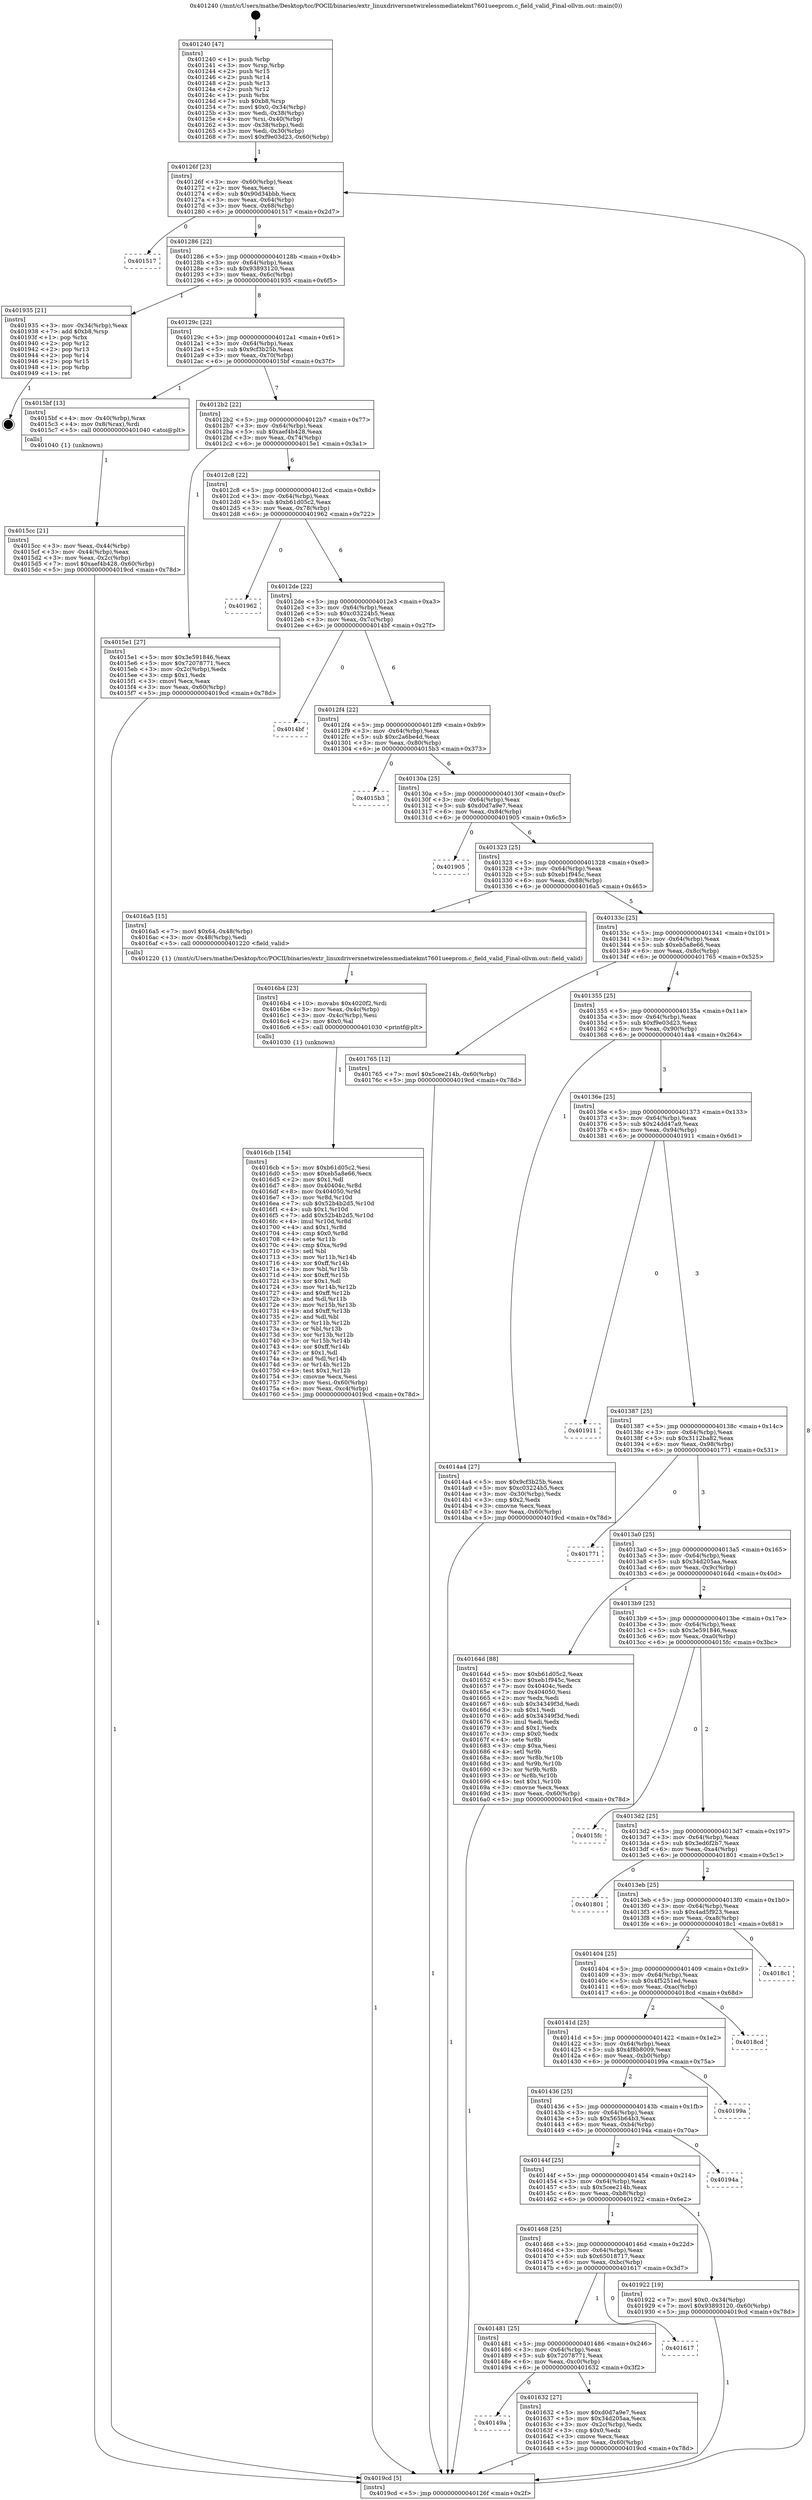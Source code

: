 digraph "0x401240" {
  label = "0x401240 (/mnt/c/Users/mathe/Desktop/tcc/POCII/binaries/extr_linuxdriversnetwirelessmediatekmt7601ueeprom.c_field_valid_Final-ollvm.out::main(0))"
  labelloc = "t"
  node[shape=record]

  Entry [label="",width=0.3,height=0.3,shape=circle,fillcolor=black,style=filled]
  "0x40126f" [label="{
     0x40126f [23]\l
     | [instrs]\l
     &nbsp;&nbsp;0x40126f \<+3\>: mov -0x60(%rbp),%eax\l
     &nbsp;&nbsp;0x401272 \<+2\>: mov %eax,%ecx\l
     &nbsp;&nbsp;0x401274 \<+6\>: sub $0x90d34bbb,%ecx\l
     &nbsp;&nbsp;0x40127a \<+3\>: mov %eax,-0x64(%rbp)\l
     &nbsp;&nbsp;0x40127d \<+3\>: mov %ecx,-0x68(%rbp)\l
     &nbsp;&nbsp;0x401280 \<+6\>: je 0000000000401517 \<main+0x2d7\>\l
  }"]
  "0x401517" [label="{
     0x401517\l
  }", style=dashed]
  "0x401286" [label="{
     0x401286 [22]\l
     | [instrs]\l
     &nbsp;&nbsp;0x401286 \<+5\>: jmp 000000000040128b \<main+0x4b\>\l
     &nbsp;&nbsp;0x40128b \<+3\>: mov -0x64(%rbp),%eax\l
     &nbsp;&nbsp;0x40128e \<+5\>: sub $0x93893120,%eax\l
     &nbsp;&nbsp;0x401293 \<+3\>: mov %eax,-0x6c(%rbp)\l
     &nbsp;&nbsp;0x401296 \<+6\>: je 0000000000401935 \<main+0x6f5\>\l
  }"]
  Exit [label="",width=0.3,height=0.3,shape=circle,fillcolor=black,style=filled,peripheries=2]
  "0x401935" [label="{
     0x401935 [21]\l
     | [instrs]\l
     &nbsp;&nbsp;0x401935 \<+3\>: mov -0x34(%rbp),%eax\l
     &nbsp;&nbsp;0x401938 \<+7\>: add $0xb8,%rsp\l
     &nbsp;&nbsp;0x40193f \<+1\>: pop %rbx\l
     &nbsp;&nbsp;0x401940 \<+2\>: pop %r12\l
     &nbsp;&nbsp;0x401942 \<+2\>: pop %r13\l
     &nbsp;&nbsp;0x401944 \<+2\>: pop %r14\l
     &nbsp;&nbsp;0x401946 \<+2\>: pop %r15\l
     &nbsp;&nbsp;0x401948 \<+1\>: pop %rbp\l
     &nbsp;&nbsp;0x401949 \<+1\>: ret\l
  }"]
  "0x40129c" [label="{
     0x40129c [22]\l
     | [instrs]\l
     &nbsp;&nbsp;0x40129c \<+5\>: jmp 00000000004012a1 \<main+0x61\>\l
     &nbsp;&nbsp;0x4012a1 \<+3\>: mov -0x64(%rbp),%eax\l
     &nbsp;&nbsp;0x4012a4 \<+5\>: sub $0x9cf3b25b,%eax\l
     &nbsp;&nbsp;0x4012a9 \<+3\>: mov %eax,-0x70(%rbp)\l
     &nbsp;&nbsp;0x4012ac \<+6\>: je 00000000004015bf \<main+0x37f\>\l
  }"]
  "0x4016cb" [label="{
     0x4016cb [154]\l
     | [instrs]\l
     &nbsp;&nbsp;0x4016cb \<+5\>: mov $0xb61d05c2,%esi\l
     &nbsp;&nbsp;0x4016d0 \<+5\>: mov $0xeb5a8e66,%ecx\l
     &nbsp;&nbsp;0x4016d5 \<+2\>: mov $0x1,%dl\l
     &nbsp;&nbsp;0x4016d7 \<+8\>: mov 0x40404c,%r8d\l
     &nbsp;&nbsp;0x4016df \<+8\>: mov 0x404050,%r9d\l
     &nbsp;&nbsp;0x4016e7 \<+3\>: mov %r8d,%r10d\l
     &nbsp;&nbsp;0x4016ea \<+7\>: sub $0x52b4b2d5,%r10d\l
     &nbsp;&nbsp;0x4016f1 \<+4\>: sub $0x1,%r10d\l
     &nbsp;&nbsp;0x4016f5 \<+7\>: add $0x52b4b2d5,%r10d\l
     &nbsp;&nbsp;0x4016fc \<+4\>: imul %r10d,%r8d\l
     &nbsp;&nbsp;0x401700 \<+4\>: and $0x1,%r8d\l
     &nbsp;&nbsp;0x401704 \<+4\>: cmp $0x0,%r8d\l
     &nbsp;&nbsp;0x401708 \<+4\>: sete %r11b\l
     &nbsp;&nbsp;0x40170c \<+4\>: cmp $0xa,%r9d\l
     &nbsp;&nbsp;0x401710 \<+3\>: setl %bl\l
     &nbsp;&nbsp;0x401713 \<+3\>: mov %r11b,%r14b\l
     &nbsp;&nbsp;0x401716 \<+4\>: xor $0xff,%r14b\l
     &nbsp;&nbsp;0x40171a \<+3\>: mov %bl,%r15b\l
     &nbsp;&nbsp;0x40171d \<+4\>: xor $0xff,%r15b\l
     &nbsp;&nbsp;0x401721 \<+3\>: xor $0x1,%dl\l
     &nbsp;&nbsp;0x401724 \<+3\>: mov %r14b,%r12b\l
     &nbsp;&nbsp;0x401727 \<+4\>: and $0xff,%r12b\l
     &nbsp;&nbsp;0x40172b \<+3\>: and %dl,%r11b\l
     &nbsp;&nbsp;0x40172e \<+3\>: mov %r15b,%r13b\l
     &nbsp;&nbsp;0x401731 \<+4\>: and $0xff,%r13b\l
     &nbsp;&nbsp;0x401735 \<+2\>: and %dl,%bl\l
     &nbsp;&nbsp;0x401737 \<+3\>: or %r11b,%r12b\l
     &nbsp;&nbsp;0x40173a \<+3\>: or %bl,%r13b\l
     &nbsp;&nbsp;0x40173d \<+3\>: xor %r13b,%r12b\l
     &nbsp;&nbsp;0x401740 \<+3\>: or %r15b,%r14b\l
     &nbsp;&nbsp;0x401743 \<+4\>: xor $0xff,%r14b\l
     &nbsp;&nbsp;0x401747 \<+3\>: or $0x1,%dl\l
     &nbsp;&nbsp;0x40174a \<+3\>: and %dl,%r14b\l
     &nbsp;&nbsp;0x40174d \<+3\>: or %r14b,%r12b\l
     &nbsp;&nbsp;0x401750 \<+4\>: test $0x1,%r12b\l
     &nbsp;&nbsp;0x401754 \<+3\>: cmovne %ecx,%esi\l
     &nbsp;&nbsp;0x401757 \<+3\>: mov %esi,-0x60(%rbp)\l
     &nbsp;&nbsp;0x40175a \<+6\>: mov %eax,-0xc4(%rbp)\l
     &nbsp;&nbsp;0x401760 \<+5\>: jmp 00000000004019cd \<main+0x78d\>\l
  }"]
  "0x4015bf" [label="{
     0x4015bf [13]\l
     | [instrs]\l
     &nbsp;&nbsp;0x4015bf \<+4\>: mov -0x40(%rbp),%rax\l
     &nbsp;&nbsp;0x4015c3 \<+4\>: mov 0x8(%rax),%rdi\l
     &nbsp;&nbsp;0x4015c7 \<+5\>: call 0000000000401040 \<atoi@plt\>\l
     | [calls]\l
     &nbsp;&nbsp;0x401040 \{1\} (unknown)\l
  }"]
  "0x4012b2" [label="{
     0x4012b2 [22]\l
     | [instrs]\l
     &nbsp;&nbsp;0x4012b2 \<+5\>: jmp 00000000004012b7 \<main+0x77\>\l
     &nbsp;&nbsp;0x4012b7 \<+3\>: mov -0x64(%rbp),%eax\l
     &nbsp;&nbsp;0x4012ba \<+5\>: sub $0xaef4b428,%eax\l
     &nbsp;&nbsp;0x4012bf \<+3\>: mov %eax,-0x74(%rbp)\l
     &nbsp;&nbsp;0x4012c2 \<+6\>: je 00000000004015e1 \<main+0x3a1\>\l
  }"]
  "0x4016b4" [label="{
     0x4016b4 [23]\l
     | [instrs]\l
     &nbsp;&nbsp;0x4016b4 \<+10\>: movabs $0x4020f2,%rdi\l
     &nbsp;&nbsp;0x4016be \<+3\>: mov %eax,-0x4c(%rbp)\l
     &nbsp;&nbsp;0x4016c1 \<+3\>: mov -0x4c(%rbp),%esi\l
     &nbsp;&nbsp;0x4016c4 \<+2\>: mov $0x0,%al\l
     &nbsp;&nbsp;0x4016c6 \<+5\>: call 0000000000401030 \<printf@plt\>\l
     | [calls]\l
     &nbsp;&nbsp;0x401030 \{1\} (unknown)\l
  }"]
  "0x4015e1" [label="{
     0x4015e1 [27]\l
     | [instrs]\l
     &nbsp;&nbsp;0x4015e1 \<+5\>: mov $0x3e591846,%eax\l
     &nbsp;&nbsp;0x4015e6 \<+5\>: mov $0x72078771,%ecx\l
     &nbsp;&nbsp;0x4015eb \<+3\>: mov -0x2c(%rbp),%edx\l
     &nbsp;&nbsp;0x4015ee \<+3\>: cmp $0x1,%edx\l
     &nbsp;&nbsp;0x4015f1 \<+3\>: cmovl %ecx,%eax\l
     &nbsp;&nbsp;0x4015f4 \<+3\>: mov %eax,-0x60(%rbp)\l
     &nbsp;&nbsp;0x4015f7 \<+5\>: jmp 00000000004019cd \<main+0x78d\>\l
  }"]
  "0x4012c8" [label="{
     0x4012c8 [22]\l
     | [instrs]\l
     &nbsp;&nbsp;0x4012c8 \<+5\>: jmp 00000000004012cd \<main+0x8d\>\l
     &nbsp;&nbsp;0x4012cd \<+3\>: mov -0x64(%rbp),%eax\l
     &nbsp;&nbsp;0x4012d0 \<+5\>: sub $0xb61d05c2,%eax\l
     &nbsp;&nbsp;0x4012d5 \<+3\>: mov %eax,-0x78(%rbp)\l
     &nbsp;&nbsp;0x4012d8 \<+6\>: je 0000000000401962 \<main+0x722\>\l
  }"]
  "0x40149a" [label="{
     0x40149a\l
  }", style=dashed]
  "0x401962" [label="{
     0x401962\l
  }", style=dashed]
  "0x4012de" [label="{
     0x4012de [22]\l
     | [instrs]\l
     &nbsp;&nbsp;0x4012de \<+5\>: jmp 00000000004012e3 \<main+0xa3\>\l
     &nbsp;&nbsp;0x4012e3 \<+3\>: mov -0x64(%rbp),%eax\l
     &nbsp;&nbsp;0x4012e6 \<+5\>: sub $0xc03224b5,%eax\l
     &nbsp;&nbsp;0x4012eb \<+3\>: mov %eax,-0x7c(%rbp)\l
     &nbsp;&nbsp;0x4012ee \<+6\>: je 00000000004014bf \<main+0x27f\>\l
  }"]
  "0x401632" [label="{
     0x401632 [27]\l
     | [instrs]\l
     &nbsp;&nbsp;0x401632 \<+5\>: mov $0xd0d7a9e7,%eax\l
     &nbsp;&nbsp;0x401637 \<+5\>: mov $0x34d205aa,%ecx\l
     &nbsp;&nbsp;0x40163c \<+3\>: mov -0x2c(%rbp),%edx\l
     &nbsp;&nbsp;0x40163f \<+3\>: cmp $0x0,%edx\l
     &nbsp;&nbsp;0x401642 \<+3\>: cmove %ecx,%eax\l
     &nbsp;&nbsp;0x401645 \<+3\>: mov %eax,-0x60(%rbp)\l
     &nbsp;&nbsp;0x401648 \<+5\>: jmp 00000000004019cd \<main+0x78d\>\l
  }"]
  "0x4014bf" [label="{
     0x4014bf\l
  }", style=dashed]
  "0x4012f4" [label="{
     0x4012f4 [22]\l
     | [instrs]\l
     &nbsp;&nbsp;0x4012f4 \<+5\>: jmp 00000000004012f9 \<main+0xb9\>\l
     &nbsp;&nbsp;0x4012f9 \<+3\>: mov -0x64(%rbp),%eax\l
     &nbsp;&nbsp;0x4012fc \<+5\>: sub $0xc2a6be4d,%eax\l
     &nbsp;&nbsp;0x401301 \<+3\>: mov %eax,-0x80(%rbp)\l
     &nbsp;&nbsp;0x401304 \<+6\>: je 00000000004015b3 \<main+0x373\>\l
  }"]
  "0x401481" [label="{
     0x401481 [25]\l
     | [instrs]\l
     &nbsp;&nbsp;0x401481 \<+5\>: jmp 0000000000401486 \<main+0x246\>\l
     &nbsp;&nbsp;0x401486 \<+3\>: mov -0x64(%rbp),%eax\l
     &nbsp;&nbsp;0x401489 \<+5\>: sub $0x72078771,%eax\l
     &nbsp;&nbsp;0x40148e \<+6\>: mov %eax,-0xc0(%rbp)\l
     &nbsp;&nbsp;0x401494 \<+6\>: je 0000000000401632 \<main+0x3f2\>\l
  }"]
  "0x4015b3" [label="{
     0x4015b3\l
  }", style=dashed]
  "0x40130a" [label="{
     0x40130a [25]\l
     | [instrs]\l
     &nbsp;&nbsp;0x40130a \<+5\>: jmp 000000000040130f \<main+0xcf\>\l
     &nbsp;&nbsp;0x40130f \<+3\>: mov -0x64(%rbp),%eax\l
     &nbsp;&nbsp;0x401312 \<+5\>: sub $0xd0d7a9e7,%eax\l
     &nbsp;&nbsp;0x401317 \<+6\>: mov %eax,-0x84(%rbp)\l
     &nbsp;&nbsp;0x40131d \<+6\>: je 0000000000401905 \<main+0x6c5\>\l
  }"]
  "0x401617" [label="{
     0x401617\l
  }", style=dashed]
  "0x401905" [label="{
     0x401905\l
  }", style=dashed]
  "0x401323" [label="{
     0x401323 [25]\l
     | [instrs]\l
     &nbsp;&nbsp;0x401323 \<+5\>: jmp 0000000000401328 \<main+0xe8\>\l
     &nbsp;&nbsp;0x401328 \<+3\>: mov -0x64(%rbp),%eax\l
     &nbsp;&nbsp;0x40132b \<+5\>: sub $0xeb1f945c,%eax\l
     &nbsp;&nbsp;0x401330 \<+6\>: mov %eax,-0x88(%rbp)\l
     &nbsp;&nbsp;0x401336 \<+6\>: je 00000000004016a5 \<main+0x465\>\l
  }"]
  "0x401468" [label="{
     0x401468 [25]\l
     | [instrs]\l
     &nbsp;&nbsp;0x401468 \<+5\>: jmp 000000000040146d \<main+0x22d\>\l
     &nbsp;&nbsp;0x40146d \<+3\>: mov -0x64(%rbp),%eax\l
     &nbsp;&nbsp;0x401470 \<+5\>: sub $0x65018717,%eax\l
     &nbsp;&nbsp;0x401475 \<+6\>: mov %eax,-0xbc(%rbp)\l
     &nbsp;&nbsp;0x40147b \<+6\>: je 0000000000401617 \<main+0x3d7\>\l
  }"]
  "0x4016a5" [label="{
     0x4016a5 [15]\l
     | [instrs]\l
     &nbsp;&nbsp;0x4016a5 \<+7\>: movl $0x64,-0x48(%rbp)\l
     &nbsp;&nbsp;0x4016ac \<+3\>: mov -0x48(%rbp),%edi\l
     &nbsp;&nbsp;0x4016af \<+5\>: call 0000000000401220 \<field_valid\>\l
     | [calls]\l
     &nbsp;&nbsp;0x401220 \{1\} (/mnt/c/Users/mathe/Desktop/tcc/POCII/binaries/extr_linuxdriversnetwirelessmediatekmt7601ueeprom.c_field_valid_Final-ollvm.out::field_valid)\l
  }"]
  "0x40133c" [label="{
     0x40133c [25]\l
     | [instrs]\l
     &nbsp;&nbsp;0x40133c \<+5\>: jmp 0000000000401341 \<main+0x101\>\l
     &nbsp;&nbsp;0x401341 \<+3\>: mov -0x64(%rbp),%eax\l
     &nbsp;&nbsp;0x401344 \<+5\>: sub $0xeb5a8e66,%eax\l
     &nbsp;&nbsp;0x401349 \<+6\>: mov %eax,-0x8c(%rbp)\l
     &nbsp;&nbsp;0x40134f \<+6\>: je 0000000000401765 \<main+0x525\>\l
  }"]
  "0x401922" [label="{
     0x401922 [19]\l
     | [instrs]\l
     &nbsp;&nbsp;0x401922 \<+7\>: movl $0x0,-0x34(%rbp)\l
     &nbsp;&nbsp;0x401929 \<+7\>: movl $0x93893120,-0x60(%rbp)\l
     &nbsp;&nbsp;0x401930 \<+5\>: jmp 00000000004019cd \<main+0x78d\>\l
  }"]
  "0x401765" [label="{
     0x401765 [12]\l
     | [instrs]\l
     &nbsp;&nbsp;0x401765 \<+7\>: movl $0x5cee214b,-0x60(%rbp)\l
     &nbsp;&nbsp;0x40176c \<+5\>: jmp 00000000004019cd \<main+0x78d\>\l
  }"]
  "0x401355" [label="{
     0x401355 [25]\l
     | [instrs]\l
     &nbsp;&nbsp;0x401355 \<+5\>: jmp 000000000040135a \<main+0x11a\>\l
     &nbsp;&nbsp;0x40135a \<+3\>: mov -0x64(%rbp),%eax\l
     &nbsp;&nbsp;0x40135d \<+5\>: sub $0xf9e03d23,%eax\l
     &nbsp;&nbsp;0x401362 \<+6\>: mov %eax,-0x90(%rbp)\l
     &nbsp;&nbsp;0x401368 \<+6\>: je 00000000004014a4 \<main+0x264\>\l
  }"]
  "0x40144f" [label="{
     0x40144f [25]\l
     | [instrs]\l
     &nbsp;&nbsp;0x40144f \<+5\>: jmp 0000000000401454 \<main+0x214\>\l
     &nbsp;&nbsp;0x401454 \<+3\>: mov -0x64(%rbp),%eax\l
     &nbsp;&nbsp;0x401457 \<+5\>: sub $0x5cee214b,%eax\l
     &nbsp;&nbsp;0x40145c \<+6\>: mov %eax,-0xb8(%rbp)\l
     &nbsp;&nbsp;0x401462 \<+6\>: je 0000000000401922 \<main+0x6e2\>\l
  }"]
  "0x4014a4" [label="{
     0x4014a4 [27]\l
     | [instrs]\l
     &nbsp;&nbsp;0x4014a4 \<+5\>: mov $0x9cf3b25b,%eax\l
     &nbsp;&nbsp;0x4014a9 \<+5\>: mov $0xc03224b5,%ecx\l
     &nbsp;&nbsp;0x4014ae \<+3\>: mov -0x30(%rbp),%edx\l
     &nbsp;&nbsp;0x4014b1 \<+3\>: cmp $0x2,%edx\l
     &nbsp;&nbsp;0x4014b4 \<+3\>: cmovne %ecx,%eax\l
     &nbsp;&nbsp;0x4014b7 \<+3\>: mov %eax,-0x60(%rbp)\l
     &nbsp;&nbsp;0x4014ba \<+5\>: jmp 00000000004019cd \<main+0x78d\>\l
  }"]
  "0x40136e" [label="{
     0x40136e [25]\l
     | [instrs]\l
     &nbsp;&nbsp;0x40136e \<+5\>: jmp 0000000000401373 \<main+0x133\>\l
     &nbsp;&nbsp;0x401373 \<+3\>: mov -0x64(%rbp),%eax\l
     &nbsp;&nbsp;0x401376 \<+5\>: sub $0x24dd47a9,%eax\l
     &nbsp;&nbsp;0x40137b \<+6\>: mov %eax,-0x94(%rbp)\l
     &nbsp;&nbsp;0x401381 \<+6\>: je 0000000000401911 \<main+0x6d1\>\l
  }"]
  "0x4019cd" [label="{
     0x4019cd [5]\l
     | [instrs]\l
     &nbsp;&nbsp;0x4019cd \<+5\>: jmp 000000000040126f \<main+0x2f\>\l
  }"]
  "0x401240" [label="{
     0x401240 [47]\l
     | [instrs]\l
     &nbsp;&nbsp;0x401240 \<+1\>: push %rbp\l
     &nbsp;&nbsp;0x401241 \<+3\>: mov %rsp,%rbp\l
     &nbsp;&nbsp;0x401244 \<+2\>: push %r15\l
     &nbsp;&nbsp;0x401246 \<+2\>: push %r14\l
     &nbsp;&nbsp;0x401248 \<+2\>: push %r13\l
     &nbsp;&nbsp;0x40124a \<+2\>: push %r12\l
     &nbsp;&nbsp;0x40124c \<+1\>: push %rbx\l
     &nbsp;&nbsp;0x40124d \<+7\>: sub $0xb8,%rsp\l
     &nbsp;&nbsp;0x401254 \<+7\>: movl $0x0,-0x34(%rbp)\l
     &nbsp;&nbsp;0x40125b \<+3\>: mov %edi,-0x38(%rbp)\l
     &nbsp;&nbsp;0x40125e \<+4\>: mov %rsi,-0x40(%rbp)\l
     &nbsp;&nbsp;0x401262 \<+3\>: mov -0x38(%rbp),%edi\l
     &nbsp;&nbsp;0x401265 \<+3\>: mov %edi,-0x30(%rbp)\l
     &nbsp;&nbsp;0x401268 \<+7\>: movl $0xf9e03d23,-0x60(%rbp)\l
  }"]
  "0x4015cc" [label="{
     0x4015cc [21]\l
     | [instrs]\l
     &nbsp;&nbsp;0x4015cc \<+3\>: mov %eax,-0x44(%rbp)\l
     &nbsp;&nbsp;0x4015cf \<+3\>: mov -0x44(%rbp),%eax\l
     &nbsp;&nbsp;0x4015d2 \<+3\>: mov %eax,-0x2c(%rbp)\l
     &nbsp;&nbsp;0x4015d5 \<+7\>: movl $0xaef4b428,-0x60(%rbp)\l
     &nbsp;&nbsp;0x4015dc \<+5\>: jmp 00000000004019cd \<main+0x78d\>\l
  }"]
  "0x40194a" [label="{
     0x40194a\l
  }", style=dashed]
  "0x401911" [label="{
     0x401911\l
  }", style=dashed]
  "0x401387" [label="{
     0x401387 [25]\l
     | [instrs]\l
     &nbsp;&nbsp;0x401387 \<+5\>: jmp 000000000040138c \<main+0x14c\>\l
     &nbsp;&nbsp;0x40138c \<+3\>: mov -0x64(%rbp),%eax\l
     &nbsp;&nbsp;0x40138f \<+5\>: sub $0x3112ba82,%eax\l
     &nbsp;&nbsp;0x401394 \<+6\>: mov %eax,-0x98(%rbp)\l
     &nbsp;&nbsp;0x40139a \<+6\>: je 0000000000401771 \<main+0x531\>\l
  }"]
  "0x401436" [label="{
     0x401436 [25]\l
     | [instrs]\l
     &nbsp;&nbsp;0x401436 \<+5\>: jmp 000000000040143b \<main+0x1fb\>\l
     &nbsp;&nbsp;0x40143b \<+3\>: mov -0x64(%rbp),%eax\l
     &nbsp;&nbsp;0x40143e \<+5\>: sub $0x565b64b3,%eax\l
     &nbsp;&nbsp;0x401443 \<+6\>: mov %eax,-0xb4(%rbp)\l
     &nbsp;&nbsp;0x401449 \<+6\>: je 000000000040194a \<main+0x70a\>\l
  }"]
  "0x401771" [label="{
     0x401771\l
  }", style=dashed]
  "0x4013a0" [label="{
     0x4013a0 [25]\l
     | [instrs]\l
     &nbsp;&nbsp;0x4013a0 \<+5\>: jmp 00000000004013a5 \<main+0x165\>\l
     &nbsp;&nbsp;0x4013a5 \<+3\>: mov -0x64(%rbp),%eax\l
     &nbsp;&nbsp;0x4013a8 \<+5\>: sub $0x34d205aa,%eax\l
     &nbsp;&nbsp;0x4013ad \<+6\>: mov %eax,-0x9c(%rbp)\l
     &nbsp;&nbsp;0x4013b3 \<+6\>: je 000000000040164d \<main+0x40d\>\l
  }"]
  "0x40199a" [label="{
     0x40199a\l
  }", style=dashed]
  "0x40164d" [label="{
     0x40164d [88]\l
     | [instrs]\l
     &nbsp;&nbsp;0x40164d \<+5\>: mov $0xb61d05c2,%eax\l
     &nbsp;&nbsp;0x401652 \<+5\>: mov $0xeb1f945c,%ecx\l
     &nbsp;&nbsp;0x401657 \<+7\>: mov 0x40404c,%edx\l
     &nbsp;&nbsp;0x40165e \<+7\>: mov 0x404050,%esi\l
     &nbsp;&nbsp;0x401665 \<+2\>: mov %edx,%edi\l
     &nbsp;&nbsp;0x401667 \<+6\>: sub $0x34349f3d,%edi\l
     &nbsp;&nbsp;0x40166d \<+3\>: sub $0x1,%edi\l
     &nbsp;&nbsp;0x401670 \<+6\>: add $0x34349f3d,%edi\l
     &nbsp;&nbsp;0x401676 \<+3\>: imul %edi,%edx\l
     &nbsp;&nbsp;0x401679 \<+3\>: and $0x1,%edx\l
     &nbsp;&nbsp;0x40167c \<+3\>: cmp $0x0,%edx\l
     &nbsp;&nbsp;0x40167f \<+4\>: sete %r8b\l
     &nbsp;&nbsp;0x401683 \<+3\>: cmp $0xa,%esi\l
     &nbsp;&nbsp;0x401686 \<+4\>: setl %r9b\l
     &nbsp;&nbsp;0x40168a \<+3\>: mov %r8b,%r10b\l
     &nbsp;&nbsp;0x40168d \<+3\>: and %r9b,%r10b\l
     &nbsp;&nbsp;0x401690 \<+3\>: xor %r9b,%r8b\l
     &nbsp;&nbsp;0x401693 \<+3\>: or %r8b,%r10b\l
     &nbsp;&nbsp;0x401696 \<+4\>: test $0x1,%r10b\l
     &nbsp;&nbsp;0x40169a \<+3\>: cmovne %ecx,%eax\l
     &nbsp;&nbsp;0x40169d \<+3\>: mov %eax,-0x60(%rbp)\l
     &nbsp;&nbsp;0x4016a0 \<+5\>: jmp 00000000004019cd \<main+0x78d\>\l
  }"]
  "0x4013b9" [label="{
     0x4013b9 [25]\l
     | [instrs]\l
     &nbsp;&nbsp;0x4013b9 \<+5\>: jmp 00000000004013be \<main+0x17e\>\l
     &nbsp;&nbsp;0x4013be \<+3\>: mov -0x64(%rbp),%eax\l
     &nbsp;&nbsp;0x4013c1 \<+5\>: sub $0x3e591846,%eax\l
     &nbsp;&nbsp;0x4013c6 \<+6\>: mov %eax,-0xa0(%rbp)\l
     &nbsp;&nbsp;0x4013cc \<+6\>: je 00000000004015fc \<main+0x3bc\>\l
  }"]
  "0x40141d" [label="{
     0x40141d [25]\l
     | [instrs]\l
     &nbsp;&nbsp;0x40141d \<+5\>: jmp 0000000000401422 \<main+0x1e2\>\l
     &nbsp;&nbsp;0x401422 \<+3\>: mov -0x64(%rbp),%eax\l
     &nbsp;&nbsp;0x401425 \<+5\>: sub $0x4f8b8009,%eax\l
     &nbsp;&nbsp;0x40142a \<+6\>: mov %eax,-0xb0(%rbp)\l
     &nbsp;&nbsp;0x401430 \<+6\>: je 000000000040199a \<main+0x75a\>\l
  }"]
  "0x4015fc" [label="{
     0x4015fc\l
  }", style=dashed]
  "0x4013d2" [label="{
     0x4013d2 [25]\l
     | [instrs]\l
     &nbsp;&nbsp;0x4013d2 \<+5\>: jmp 00000000004013d7 \<main+0x197\>\l
     &nbsp;&nbsp;0x4013d7 \<+3\>: mov -0x64(%rbp),%eax\l
     &nbsp;&nbsp;0x4013da \<+5\>: sub $0x3ed6f2b7,%eax\l
     &nbsp;&nbsp;0x4013df \<+6\>: mov %eax,-0xa4(%rbp)\l
     &nbsp;&nbsp;0x4013e5 \<+6\>: je 0000000000401801 \<main+0x5c1\>\l
  }"]
  "0x4018cd" [label="{
     0x4018cd\l
  }", style=dashed]
  "0x401801" [label="{
     0x401801\l
  }", style=dashed]
  "0x4013eb" [label="{
     0x4013eb [25]\l
     | [instrs]\l
     &nbsp;&nbsp;0x4013eb \<+5\>: jmp 00000000004013f0 \<main+0x1b0\>\l
     &nbsp;&nbsp;0x4013f0 \<+3\>: mov -0x64(%rbp),%eax\l
     &nbsp;&nbsp;0x4013f3 \<+5\>: sub $0x4ad5f923,%eax\l
     &nbsp;&nbsp;0x4013f8 \<+6\>: mov %eax,-0xa8(%rbp)\l
     &nbsp;&nbsp;0x4013fe \<+6\>: je 00000000004018c1 \<main+0x681\>\l
  }"]
  "0x401404" [label="{
     0x401404 [25]\l
     | [instrs]\l
     &nbsp;&nbsp;0x401404 \<+5\>: jmp 0000000000401409 \<main+0x1c9\>\l
     &nbsp;&nbsp;0x401409 \<+3\>: mov -0x64(%rbp),%eax\l
     &nbsp;&nbsp;0x40140c \<+5\>: sub $0x4f5251ed,%eax\l
     &nbsp;&nbsp;0x401411 \<+6\>: mov %eax,-0xac(%rbp)\l
     &nbsp;&nbsp;0x401417 \<+6\>: je 00000000004018cd \<main+0x68d\>\l
  }"]
  "0x4018c1" [label="{
     0x4018c1\l
  }", style=dashed]
  Entry -> "0x401240" [label=" 1"]
  "0x40126f" -> "0x401517" [label=" 0"]
  "0x40126f" -> "0x401286" [label=" 9"]
  "0x401935" -> Exit [label=" 1"]
  "0x401286" -> "0x401935" [label=" 1"]
  "0x401286" -> "0x40129c" [label=" 8"]
  "0x401922" -> "0x4019cd" [label=" 1"]
  "0x40129c" -> "0x4015bf" [label=" 1"]
  "0x40129c" -> "0x4012b2" [label=" 7"]
  "0x401765" -> "0x4019cd" [label=" 1"]
  "0x4012b2" -> "0x4015e1" [label=" 1"]
  "0x4012b2" -> "0x4012c8" [label=" 6"]
  "0x4016cb" -> "0x4019cd" [label=" 1"]
  "0x4012c8" -> "0x401962" [label=" 0"]
  "0x4012c8" -> "0x4012de" [label=" 6"]
  "0x4016b4" -> "0x4016cb" [label=" 1"]
  "0x4012de" -> "0x4014bf" [label=" 0"]
  "0x4012de" -> "0x4012f4" [label=" 6"]
  "0x4016a5" -> "0x4016b4" [label=" 1"]
  "0x4012f4" -> "0x4015b3" [label=" 0"]
  "0x4012f4" -> "0x40130a" [label=" 6"]
  "0x401632" -> "0x4019cd" [label=" 1"]
  "0x40130a" -> "0x401905" [label=" 0"]
  "0x40130a" -> "0x401323" [label=" 6"]
  "0x401481" -> "0x40149a" [label=" 0"]
  "0x401323" -> "0x4016a5" [label=" 1"]
  "0x401323" -> "0x40133c" [label=" 5"]
  "0x40164d" -> "0x4019cd" [label=" 1"]
  "0x40133c" -> "0x401765" [label=" 1"]
  "0x40133c" -> "0x401355" [label=" 4"]
  "0x401468" -> "0x401481" [label=" 1"]
  "0x401355" -> "0x4014a4" [label=" 1"]
  "0x401355" -> "0x40136e" [label=" 3"]
  "0x4014a4" -> "0x4019cd" [label=" 1"]
  "0x401240" -> "0x40126f" [label=" 1"]
  "0x4019cd" -> "0x40126f" [label=" 8"]
  "0x4015bf" -> "0x4015cc" [label=" 1"]
  "0x4015cc" -> "0x4019cd" [label=" 1"]
  "0x4015e1" -> "0x4019cd" [label=" 1"]
  "0x401481" -> "0x401632" [label=" 1"]
  "0x40136e" -> "0x401911" [label=" 0"]
  "0x40136e" -> "0x401387" [label=" 3"]
  "0x40144f" -> "0x401468" [label=" 1"]
  "0x401387" -> "0x401771" [label=" 0"]
  "0x401387" -> "0x4013a0" [label=" 3"]
  "0x401468" -> "0x401617" [label=" 0"]
  "0x4013a0" -> "0x40164d" [label=" 1"]
  "0x4013a0" -> "0x4013b9" [label=" 2"]
  "0x401436" -> "0x40144f" [label=" 2"]
  "0x4013b9" -> "0x4015fc" [label=" 0"]
  "0x4013b9" -> "0x4013d2" [label=" 2"]
  "0x40144f" -> "0x401922" [label=" 1"]
  "0x4013d2" -> "0x401801" [label=" 0"]
  "0x4013d2" -> "0x4013eb" [label=" 2"]
  "0x40141d" -> "0x401436" [label=" 2"]
  "0x4013eb" -> "0x4018c1" [label=" 0"]
  "0x4013eb" -> "0x401404" [label=" 2"]
  "0x40141d" -> "0x40199a" [label=" 0"]
  "0x401404" -> "0x4018cd" [label=" 0"]
  "0x401404" -> "0x40141d" [label=" 2"]
  "0x401436" -> "0x40194a" [label=" 0"]
}
